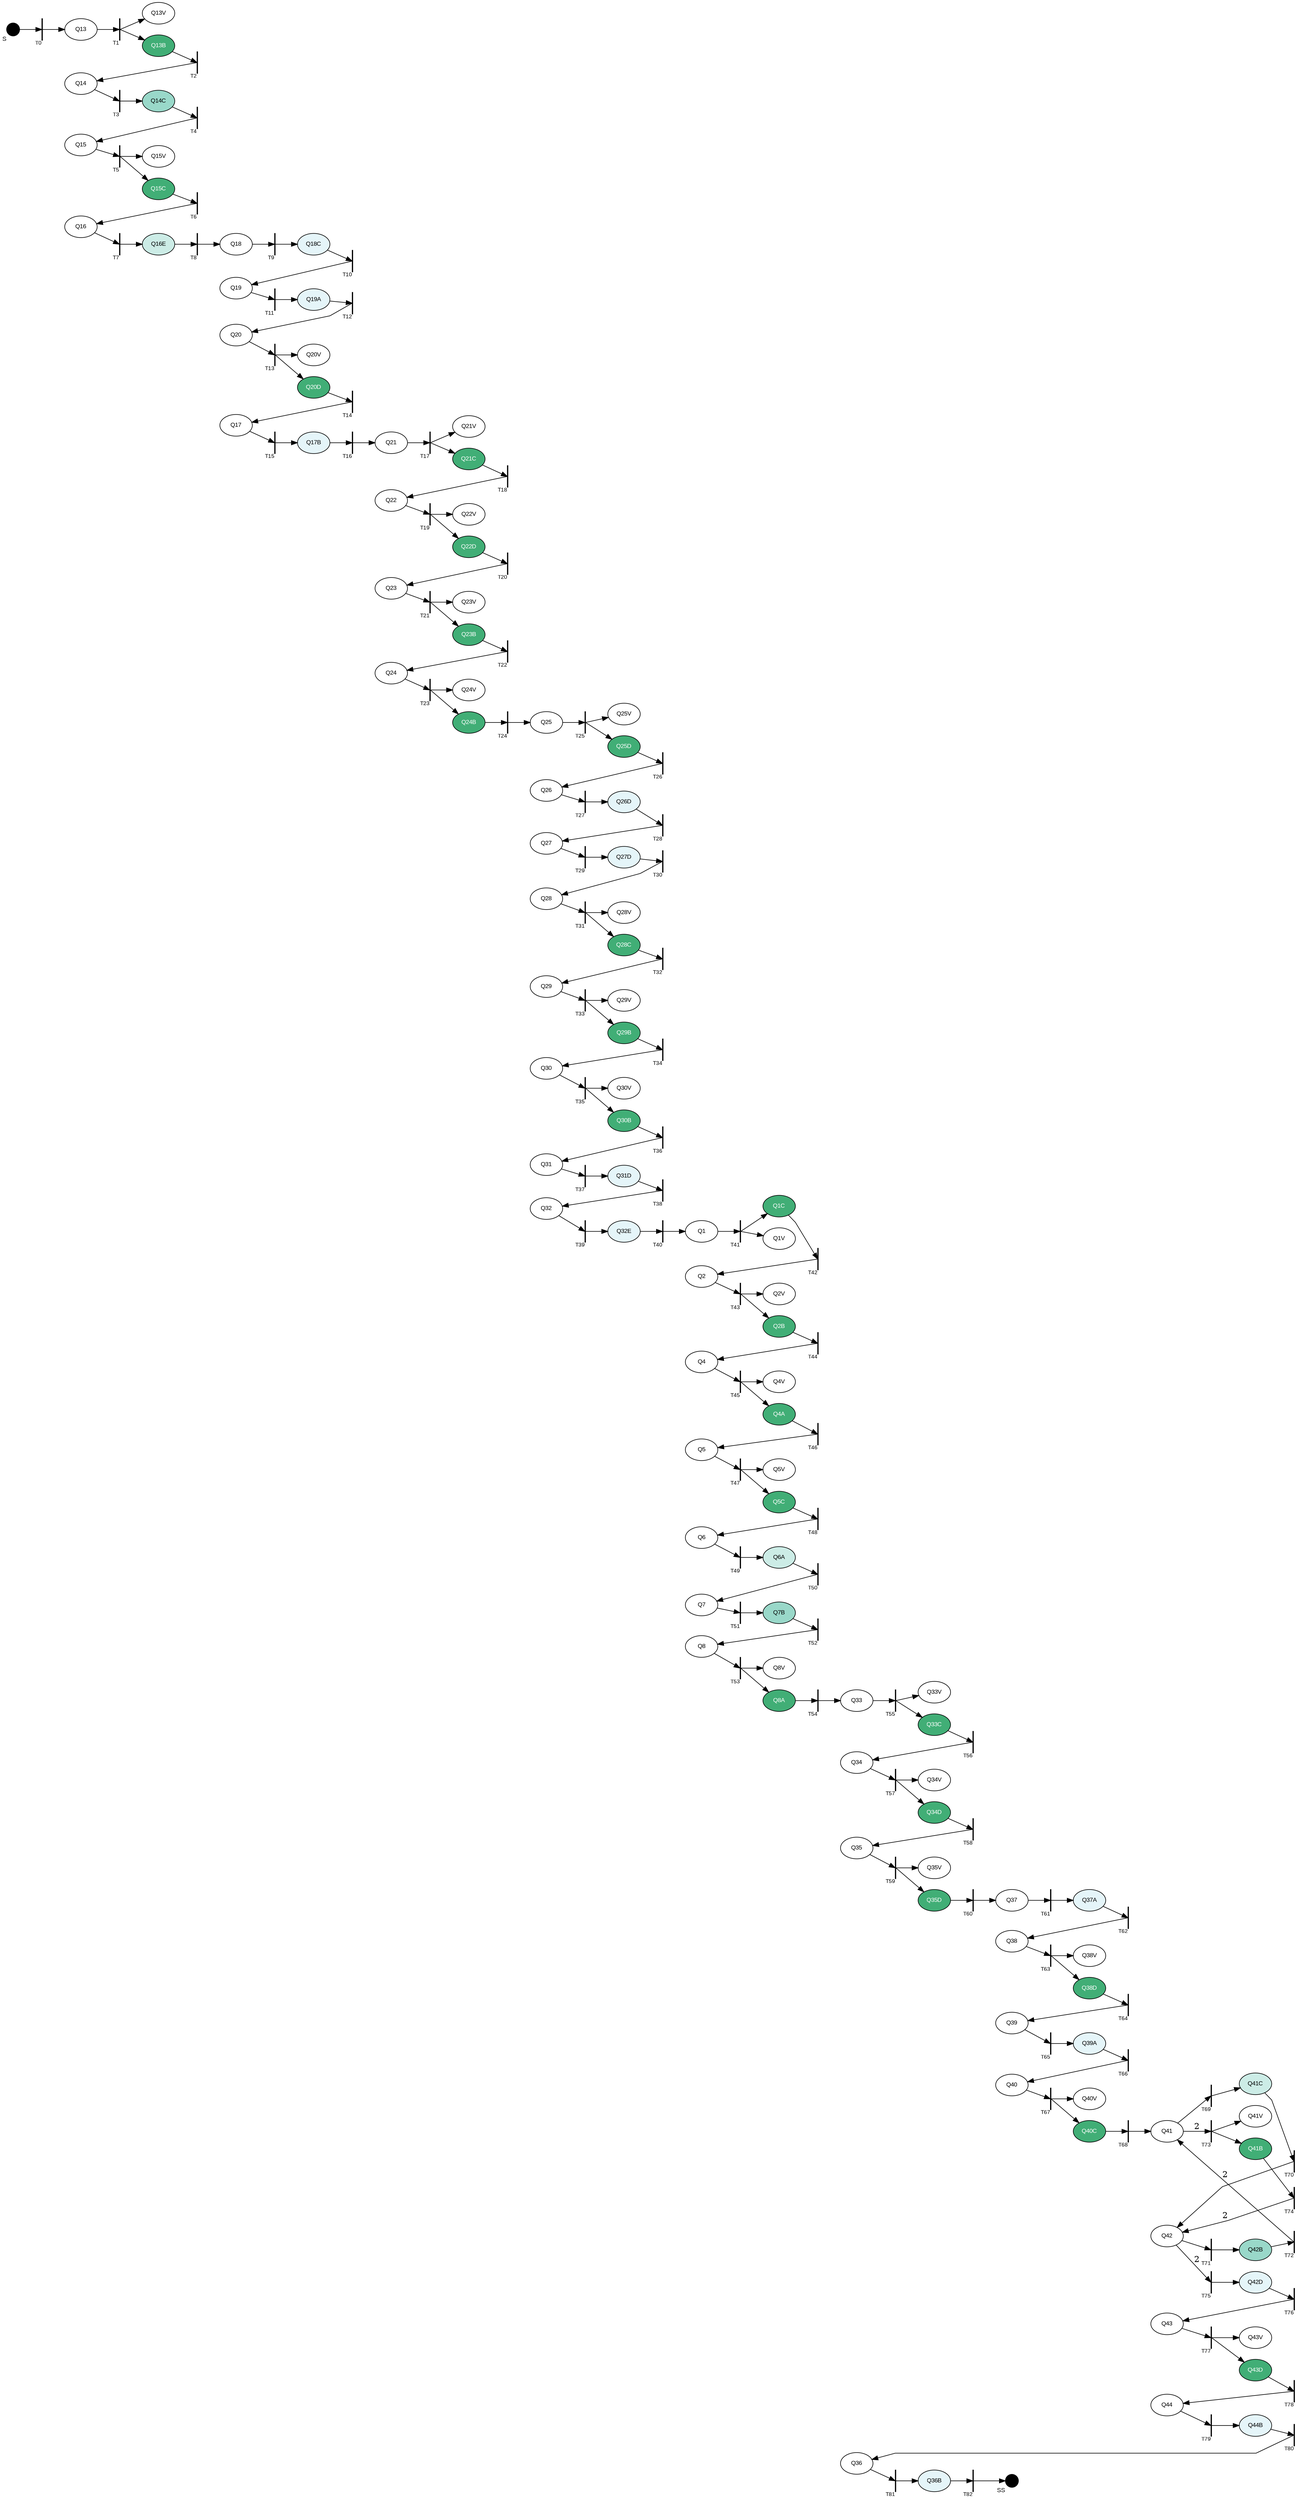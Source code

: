 digraph G { rankdir=LR; splines=polyline;
node[style=filled; fontsize=10; fontname=Arial; fontcolor=black; fillcolor=white; colorscheme=bugn9];
"S"[fillcolor=black; shape=point; width=0.3; xlabel="S";];"Q13"[colorscheme="reds5"; fillcolor=white; ]; "Q13B"[fillcolor=6; fontcolor=white;]; "Q14"[colorscheme="reds5"; fillcolor=white; ]; "Q14C"[fillcolor=4; ]; "Q15"[colorscheme="reds5"; fillcolor=white; ]; "Q15C"[fillcolor=6; fontcolor=white;]; "Q16"[colorscheme="reds5"; fillcolor=white; ]; "Q16E"[fillcolor=3; ]; "Q18"[colorscheme="reds5"; fillcolor=white; ]; "Q18C"[fillcolor=2; ]; "Q19"[colorscheme="reds5"; fillcolor=white; ]; "Q19A"[fillcolor=2; ]; "Q20"[colorscheme="reds5"; fillcolor=white; ]; "Q20D"[fillcolor=6; fontcolor=white;]; "Q17"[colorscheme="reds5"; fillcolor=white; ]; "Q17B"[fillcolor=2; ]; "Q21"[colorscheme="reds5"; fillcolor=white; ]; "Q21C"[fillcolor=6; fontcolor=white;]; "Q22"[colorscheme="reds5"; fillcolor=white; ]; "Q22D"[fillcolor=6; fontcolor=white;]; "Q23"[colorscheme="reds5"; fillcolor=white; ]; "Q23B"[fillcolor=6; fontcolor=white;]; "Q24"[colorscheme="reds5"; fillcolor=white; ]; "Q24B"[fillcolor=6; fontcolor=white;]; "Q25"[colorscheme="reds5"; fillcolor=white; ]; "Q25D"[fillcolor=6; fontcolor=white;]; "Q26"[colorscheme="reds5"; fillcolor=white; ]; "Q26D"[fillcolor=2; ]; "Q27"[colorscheme="reds5"; fillcolor=white; ]; "Q27D"[fillcolor=2; ]; "Q28"[colorscheme="reds5"; fillcolor=white; ]; "Q28C"[fillcolor=6; fontcolor=white;]; "Q29"[colorscheme="reds5"; fillcolor=white; ]; "Q29B"[fillcolor=6; fontcolor=white;]; "Q30"[colorscheme="reds5"; fillcolor=white; ]; "Q30B"[fillcolor=6; fontcolor=white;]; "Q31"[colorscheme="reds5"; fillcolor=white; ]; "Q31D"[fillcolor=2; ]; "Q32"[colorscheme="reds5"; fillcolor=white; ]; "Q32E"[fillcolor=2; ]; "Q1"[colorscheme="reds5"; fillcolor=white; ]; "Q1C"[fillcolor=6; fontcolor=white;]; "Q2"[colorscheme="reds5"; fillcolor=white; ]; "Q2B"[fillcolor=6; fontcolor=white;]; "Q4"[colorscheme="reds5"; fillcolor=white; ]; "Q4A"[fillcolor=6; fontcolor=white;]; "Q5"[colorscheme="reds5"; fillcolor=white; ]; "Q5C"[fillcolor=6; fontcolor=white;]; "Q6"[colorscheme="reds5"; fillcolor=white; ]; "Q6A"[fillcolor=3; ]; "Q7"[colorscheme="reds5"; fillcolor=white; ]; "Q7B"[fillcolor=4; ]; "Q8"[colorscheme="reds5"; fillcolor=white; ]; "Q8A"[fillcolor=6; fontcolor=white;]; "Q33"[colorscheme="reds5"; fillcolor=white; ]; "Q33C"[fillcolor=6; fontcolor=white;]; "Q34"[colorscheme="reds5"; fillcolor=white; ]; "Q34D"[fillcolor=6; fontcolor=white;]; "Q35"[colorscheme="reds5"; fillcolor=white; ]; "Q35D"[fillcolor=6; fontcolor=white;]; "Q37"[colorscheme="reds5"; fillcolor=white; ]; "Q37A"[fillcolor=2; ]; "Q38"[colorscheme="reds5"; fillcolor=white; ]; "Q38D"[fillcolor=6; fontcolor=white;]; "Q39"[colorscheme="reds5"; fillcolor=white; ]; "Q39A"[fillcolor=2; ]; "Q40"[colorscheme="reds5"; fillcolor=white; ]; "Q40C"[fillcolor=6; fontcolor=white;]; "Q41"[colorscheme="reds5"; fillcolor=white; fontcolor=black;]; "Q41C"[fillcolor=3; ]; "Q42"[colorscheme="reds5"; fillcolor=white; fontcolor=black;]; "Q42B"[fillcolor=4; ]; "Q41B"[fillcolor=6; fontcolor=white;]; "Q42D"[fillcolor=2; ]; "Q43"[colorscheme="reds5"; fillcolor=white; ]; "Q43D"[fillcolor=6; fontcolor=white;]; "Q44"[colorscheme="reds5"; fillcolor=white; ]; "Q44B"[fillcolor=2; ]; "Q36"[colorscheme="reds5"; fillcolor=white; ]; "Q36B"[fillcolor=2; ]; "SS"[fillcolor=black; shape=point; width=0.3; xlabel="SS";];"T0"[fillcolor=black; shape=box; label=""; width=0.01; fontsize=9; xlabel="T0"]; "T1"[fillcolor=black; shape=box; label=""; width=0.01; fontsize=9; xlabel="T1"]; "T2"[fillcolor=black; shape=box; label=""; width=0.01; fontsize=9; xlabel="T2"]; "T3"[fillcolor=black; shape=box; label=""; width=0.01; fontsize=9; xlabel="T3"]; "T4"[fillcolor=black; shape=box; label=""; width=0.01; fontsize=9; xlabel="T4"]; "T5"[fillcolor=black; shape=box; label=""; width=0.01; fontsize=9; xlabel="T5"]; "T6"[fillcolor=black; shape=box; label=""; width=0.01; fontsize=9; xlabel="T6"]; "T7"[fillcolor=black; shape=box; label=""; width=0.01; fontsize=9; xlabel="T7"]; "T8"[fillcolor=black; shape=box; label=""; width=0.01; fontsize=9; xlabel="T8"]; "T9"[fillcolor=black; shape=box; label=""; width=0.01; fontsize=9; xlabel="T9"]; "T10"[fillcolor=black; shape=box; label=""; width=0.01; fontsize=9; xlabel="T10"]; "T11"[fillcolor=black; shape=box; label=""; width=0.01; fontsize=9; xlabel="T11"]; "T12"[fillcolor=black; shape=box; label=""; width=0.01; fontsize=9; xlabel="T12"]; "T13"[fillcolor=black; shape=box; label=""; width=0.01; fontsize=9; xlabel="T13"]; "T14"[fillcolor=black; shape=box; label=""; width=0.01; fontsize=9; xlabel="T14"]; "T15"[fillcolor=black; shape=box; label=""; width=0.01; fontsize=9; xlabel="T15"]; "T16"[fillcolor=black; shape=box; label=""; width=0.01; fontsize=9; xlabel="T16"]; "T17"[fillcolor=black; shape=box; label=""; width=0.01; fontsize=9; xlabel="T17"]; "T18"[fillcolor=black; shape=box; label=""; width=0.01; fontsize=9; xlabel="T18"]; "T19"[fillcolor=black; shape=box; label=""; width=0.01; fontsize=9; xlabel="T19"]; "T20"[fillcolor=black; shape=box; label=""; width=0.01; fontsize=9; xlabel="T20"]; "T21"[fillcolor=black; shape=box; label=""; width=0.01; fontsize=9; xlabel="T21"]; "T22"[fillcolor=black; shape=box; label=""; width=0.01; fontsize=9; xlabel="T22"]; "T23"[fillcolor=black; shape=box; label=""; width=0.01; fontsize=9; xlabel="T23"]; "T24"[fillcolor=black; shape=box; label=""; width=0.01; fontsize=9; xlabel="T24"]; "T25"[fillcolor=black; shape=box; label=""; width=0.01; fontsize=9; xlabel="T25"]; "T26"[fillcolor=black; shape=box; label=""; width=0.01; fontsize=9; xlabel="T26"]; "T27"[fillcolor=black; shape=box; label=""; width=0.01; fontsize=9; xlabel="T27"]; "T28"[fillcolor=black; shape=box; label=""; width=0.01; fontsize=9; xlabel="T28"]; "T29"[fillcolor=black; shape=box; label=""; width=0.01; fontsize=9; xlabel="T29"]; "T30"[fillcolor=black; shape=box; label=""; width=0.01; fontsize=9; xlabel="T30"]; "T31"[fillcolor=black; shape=box; label=""; width=0.01; fontsize=9; xlabel="T31"]; "T32"[fillcolor=black; shape=box; label=""; width=0.01; fontsize=9; xlabel="T32"]; "T33"[fillcolor=black; shape=box; label=""; width=0.01; fontsize=9; xlabel="T33"]; "T34"[fillcolor=black; shape=box; label=""; width=0.01; fontsize=9; xlabel="T34"]; "T35"[fillcolor=black; shape=box; label=""; width=0.01; fontsize=9; xlabel="T35"]; "T36"[fillcolor=black; shape=box; label=""; width=0.01; fontsize=9; xlabel="T36"]; "T37"[fillcolor=black; shape=box; label=""; width=0.01; fontsize=9; xlabel="T37"]; "T38"[fillcolor=black; shape=box; label=""; width=0.01; fontsize=9; xlabel="T38"]; "T39"[fillcolor=black; shape=box; label=""; width=0.01; fontsize=9; xlabel="T39"]; "T40"[fillcolor=black; shape=box; label=""; width=0.01; fontsize=9; xlabel="T40"]; "T41"[fillcolor=black; shape=box; label=""; width=0.01; fontsize=9; xlabel="T41"]; "T42"[fillcolor=black; shape=box; label=""; width=0.01; fontsize=9; xlabel="T42"]; "T43"[fillcolor=black; shape=box; label=""; width=0.01; fontsize=9; xlabel="T43"]; "T44"[fillcolor=black; shape=box; label=""; width=0.01; fontsize=9; xlabel="T44"]; "T45"[fillcolor=black; shape=box; label=""; width=0.01; fontsize=9; xlabel="T45"]; "T46"[fillcolor=black; shape=box; label=""; width=0.01; fontsize=9; xlabel="T46"]; "T47"[fillcolor=black; shape=box; label=""; width=0.01; fontsize=9; xlabel="T47"]; "T48"[fillcolor=black; shape=box; label=""; width=0.01; fontsize=9; xlabel="T48"]; "T49"[fillcolor=black; shape=box; label=""; width=0.01; fontsize=9; xlabel="T49"]; "T50"[fillcolor=black; shape=box; label=""; width=0.01; fontsize=9; xlabel="T50"]; "T51"[fillcolor=black; shape=box; label=""; width=0.01; fontsize=9; xlabel="T51"]; "T52"[fillcolor=black; shape=box; label=""; width=0.01; fontsize=9; xlabel="T52"]; "T53"[fillcolor=black; shape=box; label=""; width=0.01; fontsize=9; xlabel="T53"]; "T54"[fillcolor=black; shape=box; label=""; width=0.01; fontsize=9; xlabel="T54"]; "T55"[fillcolor=black; shape=box; label=""; width=0.01; fontsize=9; xlabel="T55"]; "T56"[fillcolor=black; shape=box; label=""; width=0.01; fontsize=9; xlabel="T56"]; "T57"[fillcolor=black; shape=box; label=""; width=0.01; fontsize=9; xlabel="T57"]; "T58"[fillcolor=black; shape=box; label=""; width=0.01; fontsize=9; xlabel="T58"]; "T59"[fillcolor=black; shape=box; label=""; width=0.01; fontsize=9; xlabel="T59"]; "T60"[fillcolor=black; shape=box; label=""; width=0.01; fontsize=9; xlabel="T60"]; "T61"[fillcolor=black; shape=box; label=""; width=0.01; fontsize=9; xlabel="T61"]; "T62"[fillcolor=black; shape=box; label=""; width=0.01; fontsize=9; xlabel="T62"]; "T63"[fillcolor=black; shape=box; label=""; width=0.01; fontsize=9; xlabel="T63"]; "T64"[fillcolor=black; shape=box; label=""; width=0.01; fontsize=9; xlabel="T64"]; "T65"[fillcolor=black; shape=box; label=""; width=0.01; fontsize=9; xlabel="T65"]; "T66"[fillcolor=black; shape=box; label=""; width=0.01; fontsize=9; xlabel="T66"]; "T67"[fillcolor=black; shape=box; label=""; width=0.01; fontsize=9; xlabel="T67"]; "T68"[fillcolor=black; shape=box; label=""; width=0.01; fontsize=9; xlabel="T68"]; "T69"[fillcolor=black; shape=box; label=""; width=0.01; fontsize=9; xlabel="T69"]; "T70"[fillcolor=black; shape=box; label=""; width=0.01; fontsize=9; xlabel="T70"]; "T71"[fillcolor=black; shape=box; label=""; width=0.01; fontsize=9; xlabel="T71"]; "T72"[fillcolor=black; shape=box; label=""; width=0.01; fontsize=9; xlabel="T72"]; "T73"[fillcolor=black; shape=box; label=""; width=0.01; fontsize=9; xlabel="T73"]; "T74"[fillcolor=black; shape=box; label=""; width=0.01; fontsize=9; xlabel="T74"]; "T75"[fillcolor=black; shape=box; label=""; width=0.01; fontsize=9; xlabel="T75"]; "T76"[fillcolor=black; shape=box; label=""; width=0.01; fontsize=9; xlabel="T76"]; "T77"[fillcolor=black; shape=box; label=""; width=0.01; fontsize=9; xlabel="T77"]; "T78"[fillcolor=black; shape=box; label=""; width=0.01; fontsize=9; xlabel="T78"]; "T79"[fillcolor=black; shape=box; label=""; width=0.01; fontsize=9; xlabel="T79"]; "T80"[fillcolor=black; shape=box; label=""; width=0.01; fontsize=9; xlabel="T80"]; "T81"[fillcolor=black; shape=box; label=""; width=0.01; fontsize=9; xlabel="T81"]; "T82"[fillcolor=black; shape=box; label=""; width=0.01; fontsize=9; xlabel="T82"]; {rank=same; "Q13"; "Q14"; "Q15"; "Q16"; }{rank=same; "Q18"; "Q19"; "Q20"; "Q17"; }{rank=same; "Q21"; "Q22"; "Q23"; "Q24"; }{rank=same; "Q25"; "Q26"; "Q27"; "Q28"; "Q29"; "Q30"; "Q31"; "Q32"; }{rank=same; "Q1"; "Q2"; "Q4"; "Q5"; "Q6"; "Q7"; "Q8"; }{rank=same; "Q33"; "Q34"; "Q35"; "Q36"; }{rank=same; "Q37"; "Q38"; "Q39"; "Q40"; }{rank=same; "Q41"; "Q42"; "Q43"; "Q44"; }"S"->"T0" "T0"->"Q13" "Q13"->"T1" "T1"->"Q13B" "T1"->"Q13V" "Q13B"->"T2" "T2"->"Q14" "Q14"->"T3" "T3"->"Q14C" "Q14C"->"T4" "T4"->"Q15" "Q15"->"T5" "T5"->"Q15C" "T5"->"Q15V" "Q15C"->"T6" "T6"->"Q16" "Q16"->"T7" "T7"->"Q16E" "Q16E"->"T8" "T8"->"Q18" "Q18"->"T9" "T9"->"Q18C" "Q18C"->"T10" "T10"->"Q19" "Q19"->"T11" "T11"->"Q19A" "Q19A"->"T12" "T12"->"Q20" "Q20"->"T13" "T13"->"Q20D" "T13"->"Q20V" "Q20D"->"T14" "T14"->"Q17" "Q17"->"T15" "T15"->"Q17B" "Q17B"->"T16" "T16"->"Q21" "Q21"->"T17" "T17"->"Q21C" "T17"->"Q21V" "Q21C"->"T18" "T18"->"Q22" "Q22"->"T19" "T19"->"Q22D" "T19"->"Q22V" "Q22D"->"T20" "T20"->"Q23" "Q23"->"T21" "T21"->"Q23B" "T21"->"Q23V" "Q23B"->"T22" "T22"->"Q24" "Q24"->"T23" "T23"->"Q24B" "T23"->"Q24V" "Q24B"->"T24" "T24"->"Q25" "Q25"->"T25" "T25"->"Q25D" "T25"->"Q25V" "Q25D"->"T26" "T26"->"Q26" "Q26"->"T27" "T27"->"Q26D" "Q26D"->"T28" "T28"->"Q27" "Q27"->"T29" "T29"->"Q27D" "Q27D"->"T30" "T30"->"Q28" "Q28"->"T31" "T31"->"Q28C" "T31"->"Q28V" "Q28C"->"T32" "T32"->"Q29" "Q29"->"T33" "T33"->"Q29B" "T33"->"Q29V" "Q29B"->"T34" "T34"->"Q30" "Q30"->"T35" "T35"->"Q30B" "T35"->"Q30V" "Q30B"->"T36" "T36"->"Q31" "Q31"->"T37" "T37"->"Q31D" "Q31D"->"T38" "T38"->"Q32" "Q32"->"T39" "T39"->"Q32E" "Q32E"->"T40" "T40"->"Q1" "Q1"->"T41" "T41"->"Q1C" "T41"->"Q1V" "Q1C"->"T42" "T42"->"Q2" "Q2"->"T43" "T43"->"Q2B" "T43"->"Q2V" "Q2B"->"T44" "T44"->"Q4" "Q4"->"T45" "T45"->"Q4A" "T45"->"Q4V" "Q4A"->"T46" "T46"->"Q5" "Q5"->"T47" "T47"->"Q5C" "T47"->"Q5V" "Q5C"->"T48" "T48"->"Q6" "Q6"->"T49" "T49"->"Q6A" "Q6A"->"T50" "T50"->"Q7" "Q7"->"T51" "T51"->"Q7B" "Q7B"->"T52" "T52"->"Q8" "Q8"->"T53" "T53"->"Q8A" "T53"->"Q8V" "Q8A"->"T54" "T54"->"Q33" "Q33"->"T55" "T55"->"Q33C" "T55"->"Q33V" "Q33C"->"T56" "T56"->"Q34" "Q34"->"T57" "T57"->"Q34D" "T57"->"Q34V" "Q34D"->"T58" "T58"->"Q35" "Q35"->"T59" "T59"->"Q35D" "T59"->"Q35V" "Q35D"->"T60" "T60"->"Q37" "Q37"->"T61" "T61"->"Q37A" "Q37A"->"T62" "T62"->"Q38" "Q38"->"T63" "T63"->"Q38D" "T63"->"Q38V" "Q38D"->"T64" "T64"->"Q39" "Q39"->"T65" "T65"->"Q39A" "Q39A"->"T66" "T66"->"Q40" "Q40"->"T67" "T67"->"Q40C" "T67"->"Q40V" "Q40C"->"T68" "T68"->"Q41" "Q41"->"T69" "T69"->"Q41C" "Q41C"->"T70" "T70"->"Q42" "Q42"->"T71" "T71"->"Q42B" "Q42B"->"T72" "T72"->"Q41"[label="2";]; "Q41"->"T73"[label="2";]; "T73"->"Q41B" "T73"->"Q41V" "Q41B"->"T74" "T74"->"Q42"[label="2";]; "Q42"->"T75"[label="2";]; "T75"->"Q42D" "Q42D"->"T76" "T76"->"Q43" "Q43"->"T77" "T77"->"Q43D" "T77"->"Q43V" "Q43D"->"T78" "T78"->"Q44" "Q44"->"T79" "T79"->"Q44B" "Q44B"->"T80" "T80"->"Q36" "Q36"->"T81" "T81"->"Q36B" "Q36B"->"T82" "T82"->"SS" }